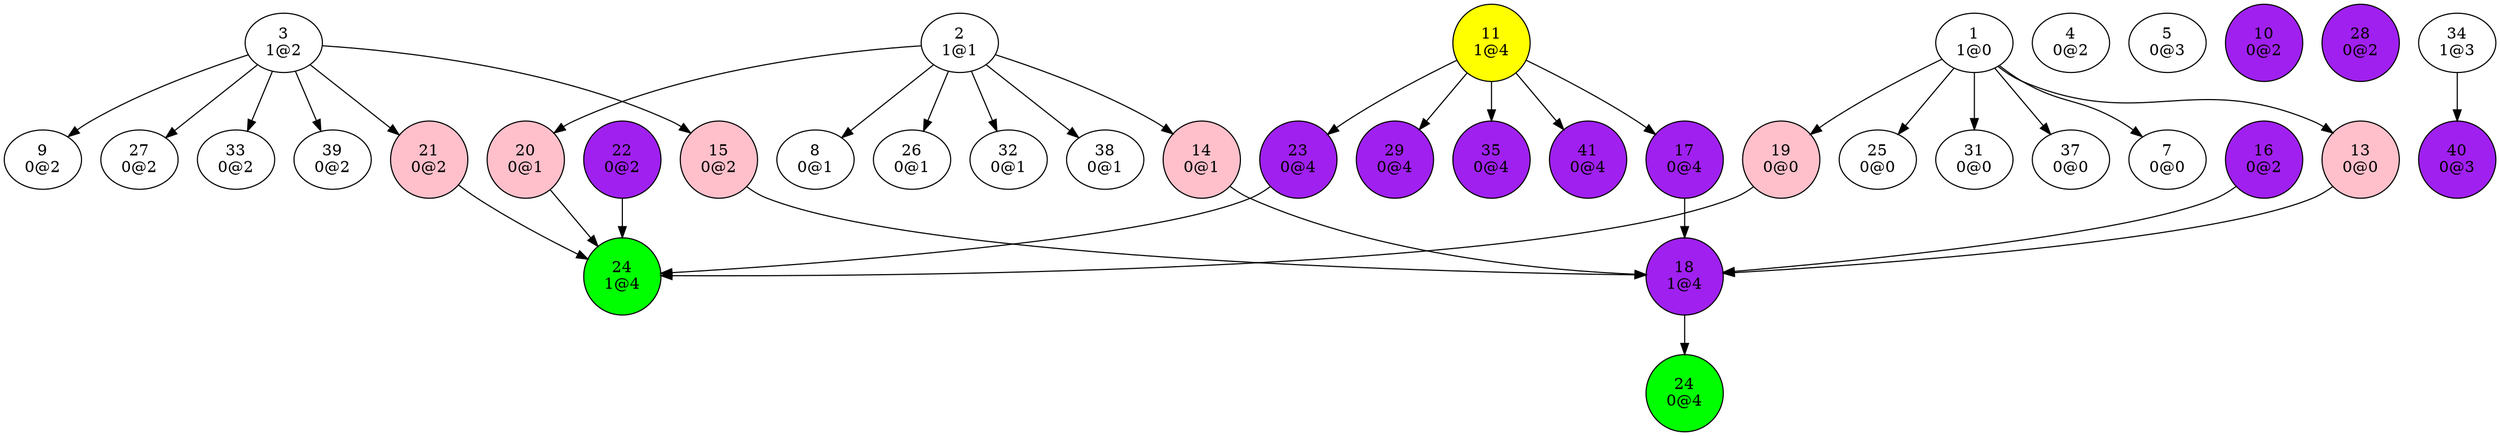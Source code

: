 digraph {
"1
1@0"->"7
0@0";
"1
1@0"->"13
0@0";
"1
1@0"->"19
0@0";
"1
1@0"->"25
0@0";
"1
1@0"->"31
0@0";
"1
1@0"->"37
0@0";
"2
1@1"->"8
0@1";
"2
1@1"->"14
0@1";
"2
1@1"->"20
0@1";
"2
1@1"->"26
0@1";
"2
1@1"->"32
0@1";
"2
1@1"->"38
0@1";
"3
1@2"->"9
0@2";
"3
1@2"->"15
0@2";
"3
1@2"->"21
0@2";
"3
1@2"->"27
0@2";
"3
1@2"->"33
0@2";
"3
1@2"->"39
0@2";
"4
0@2";
"5
0@3";
"7
0@0";
"8
0@1";
"9
0@2";
"10
0@2";
"11
1@4"->"17
0@4";
"11
1@4"->"23
0@4";
"11
1@4"->"29
0@4";
"11
1@4"->"35
0@4";
"11
1@4"->"41
0@4";
"13
0@0"->"18
1@4";
"14
0@1"->"18
1@4";
"15
0@2"->"18
1@4";
"16
0@2"->"18
1@4";
"17
0@4"->"18
1@4";
"18
1@4"->"24
0@4";
"19
0@0"->"24
1@4";
"20
0@1"->"24
1@4";
"21
0@2"->"24
1@4";
"22
0@2"->"24
1@4";
"23
0@4"->"24
1@4";
"24
0@4";
"24
1@4";
"25
0@0";
"26
0@1";
"27
0@2";
"28
0@2";
"29
0@4";
"31
0@0";
"32
0@1";
"33
0@2";
"34
1@3"->"40
0@3";
"35
0@4";
"37
0@0";
"38
0@1";
"39
0@2";
"40
0@3";
"41
0@4";
"10
0@2"[shape=circle, style=filled, fillcolor=purple];
"11
1@4"[shape=circle, style=filled, fillcolor=yellow];
"13
0@0"[shape=circle, style=filled, fillcolor=pink];
"14
0@1"[shape=circle, style=filled, fillcolor=pink];
"15
0@2"[shape=circle, style=filled, fillcolor=pink];
"16
0@2"[shape=circle, style=filled, fillcolor=purple];
"17
0@4"[shape=circle, style=filled, fillcolor=purple];
"18
1@4"[shape=circle, style=filled, fillcolor=purple];
"19
0@0"[shape=circle, style=filled, fillcolor=pink];
"20
0@1"[shape=circle, style=filled, fillcolor=pink];
"21
0@2"[shape=circle, style=filled, fillcolor=pink];
"22
0@2"[shape=circle, style=filled, fillcolor=purple];
"23
0@4"[shape=circle, style=filled, fillcolor=purple];
"24
0@4"[shape=circle, style=filled, fillcolor=green];
"24
1@4"[shape=circle, style=filled, fillcolor=green];
"28
0@2"[shape=circle, style=filled, fillcolor=purple];
"29
0@4"[shape=circle, style=filled, fillcolor=purple];
"35
0@4"[shape=circle, style=filled, fillcolor=purple];
"40
0@3"[shape=circle, style=filled, fillcolor=purple];
"41
0@4"[shape=circle, style=filled, fillcolor=purple];
}